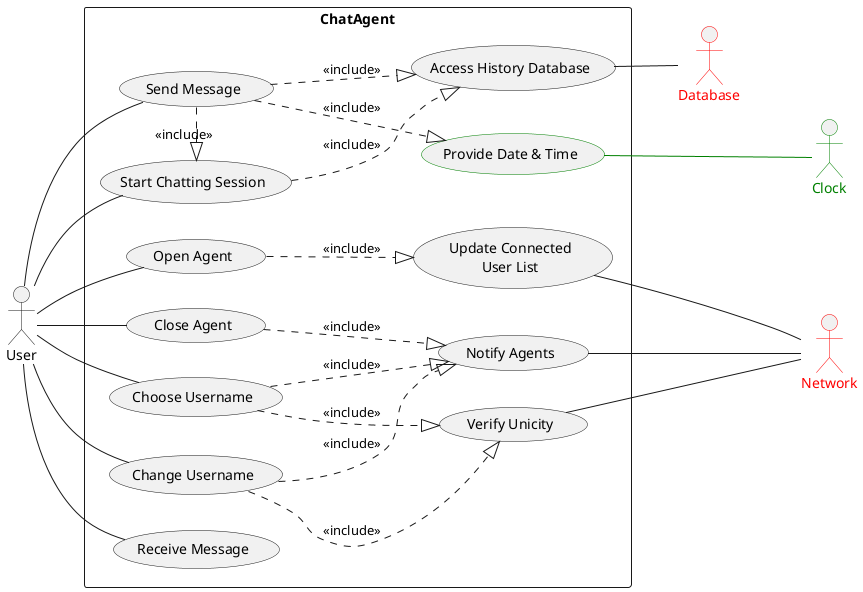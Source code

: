 @startuml usecase
left to right direction
:User: as user
    :Network: as network #line:red;text:red
    :Database: as db #line:red;text:red
    :Clock: as clock #line:green;text:green
rectangle ChatAgent{

 user--(Open Agent)
 user--(Close Agent)
 user--(Change Username)
 user--(Choose Username)
 user--(Start Chatting Session)

(Notify Agents)---network
(Verify Unicity)---network
(Update Connected\nUser List)--network
(Access History Database)--db
 
 (Provide Date & Time) #line:green
 (Provide Date & Time)---clock #green

 user--(Send Message)
 user--(Receive Message)
 
 (Close Agent)..|>(Notify Agents) : <<include>>

 (Start Chatting Session)<|.(Send Message) : <<include>>
 (Start Chatting Session)..|>(Access History Database) : <<include>>
 (Send Message)..|>(Access History Database) : <<include>>
 (Send Message)..|>(Provide Date & Time) : <<include>>

 (Open Agent)..|>(Update Connected\nUser List) : <<include>>
 (Change Username)..|>(Notify Agents) : <<include>>
 (Choose Username)..|>(Notify Agents) : <<include>>
 (Choose Username)..|>(Verify Unicity) : <<include>>
 (Change Username)..|>(Verify Unicity) : <<include>>

}
@enduml
